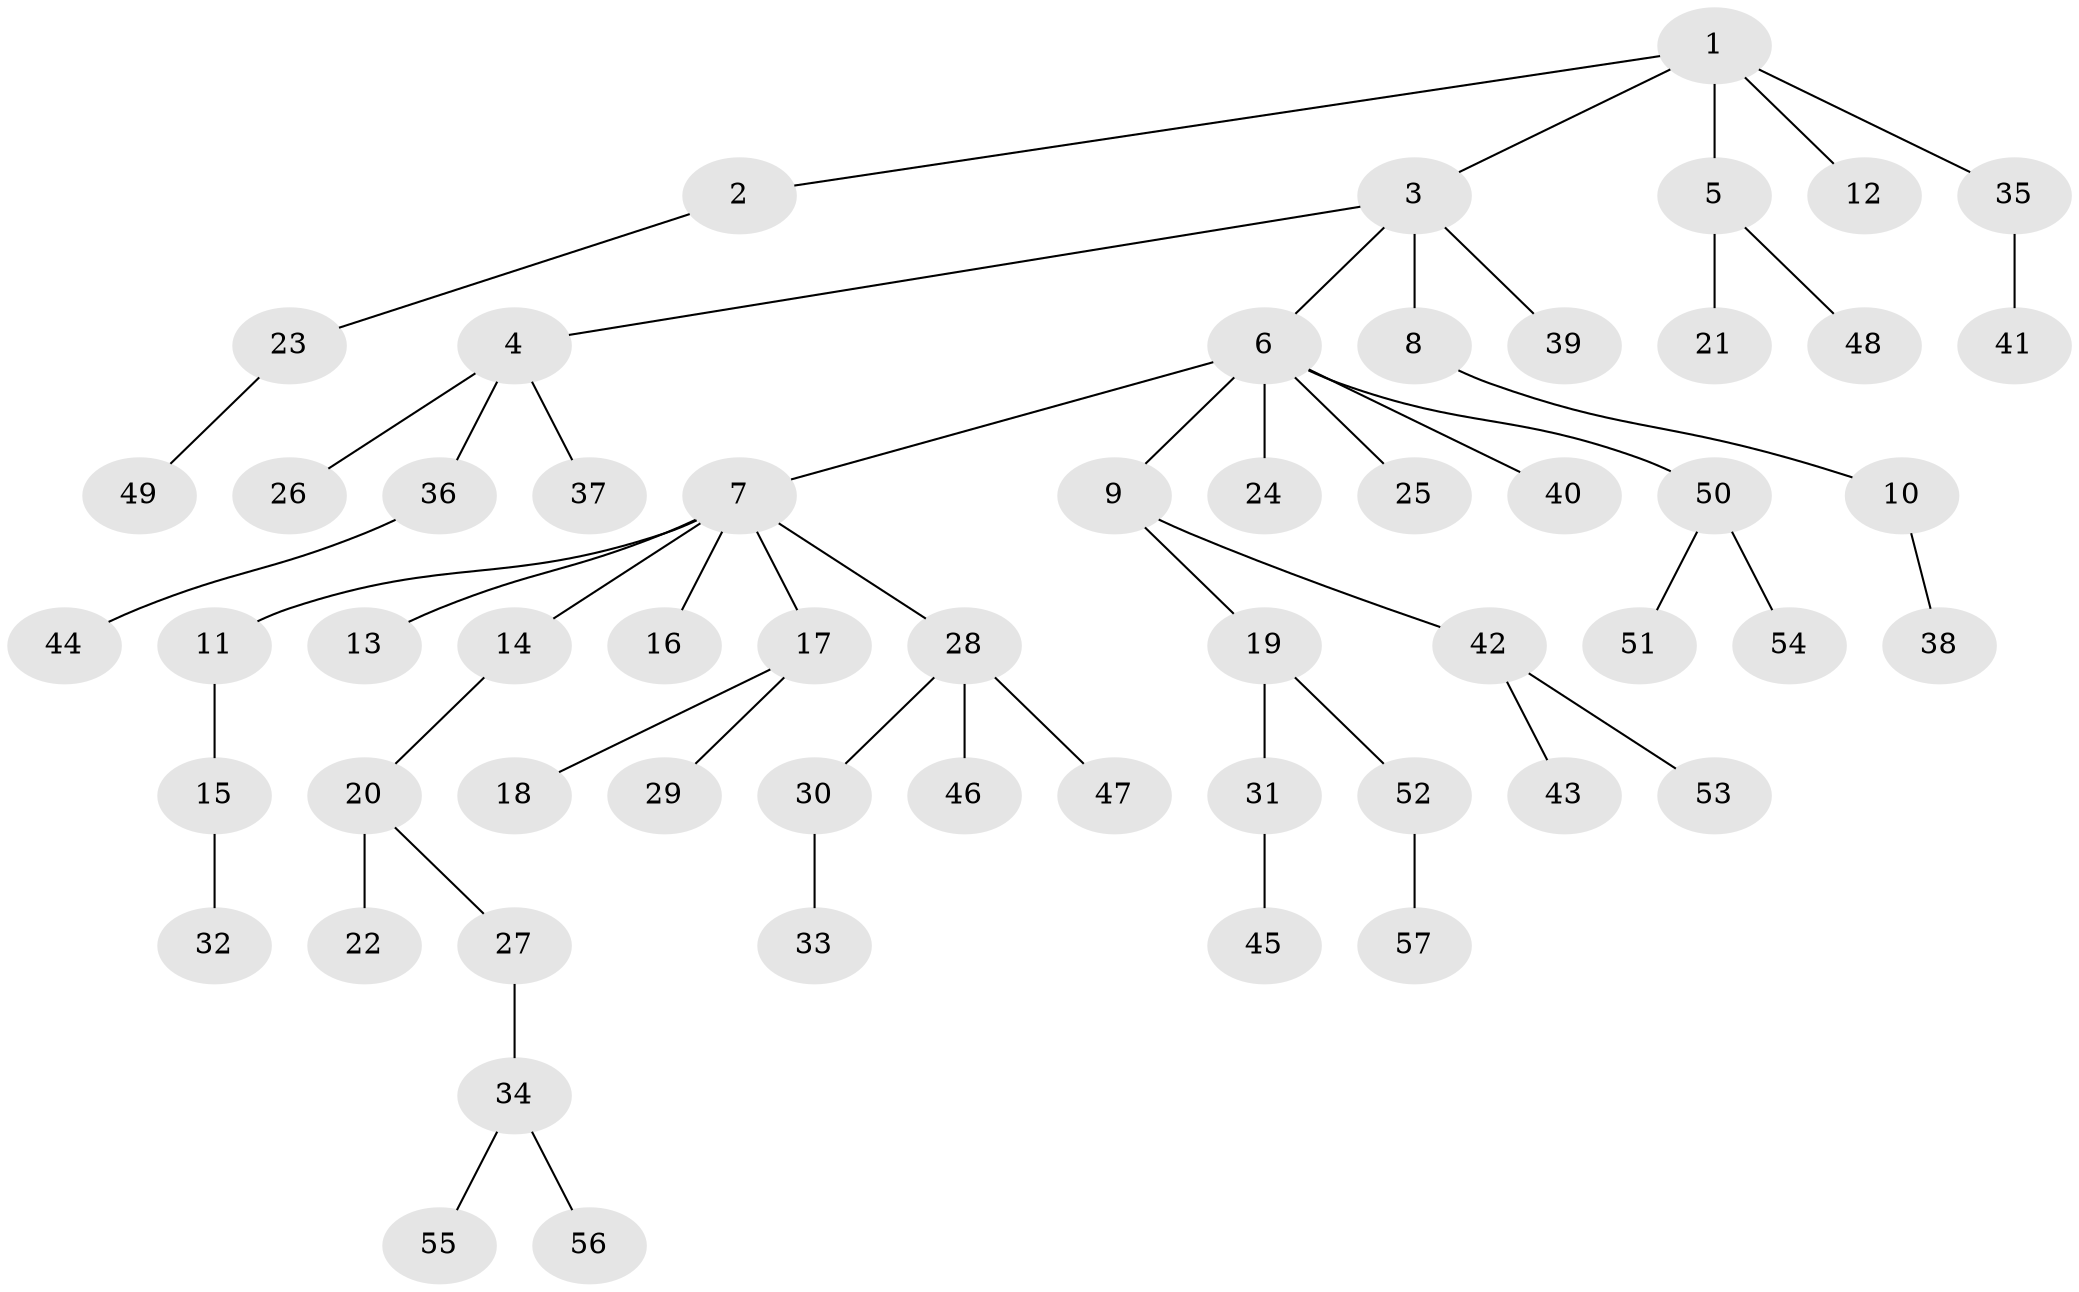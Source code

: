 // Generated by graph-tools (version 1.1) at 2025/15/03/09/25 04:15:26]
// undirected, 57 vertices, 56 edges
graph export_dot {
graph [start="1"]
  node [color=gray90,style=filled];
  1;
  2;
  3;
  4;
  5;
  6;
  7;
  8;
  9;
  10;
  11;
  12;
  13;
  14;
  15;
  16;
  17;
  18;
  19;
  20;
  21;
  22;
  23;
  24;
  25;
  26;
  27;
  28;
  29;
  30;
  31;
  32;
  33;
  34;
  35;
  36;
  37;
  38;
  39;
  40;
  41;
  42;
  43;
  44;
  45;
  46;
  47;
  48;
  49;
  50;
  51;
  52;
  53;
  54;
  55;
  56;
  57;
  1 -- 2;
  1 -- 3;
  1 -- 5;
  1 -- 12;
  1 -- 35;
  2 -- 23;
  3 -- 4;
  3 -- 6;
  3 -- 8;
  3 -- 39;
  4 -- 26;
  4 -- 36;
  4 -- 37;
  5 -- 21;
  5 -- 48;
  6 -- 7;
  6 -- 9;
  6 -- 24;
  6 -- 25;
  6 -- 40;
  6 -- 50;
  7 -- 11;
  7 -- 13;
  7 -- 14;
  7 -- 16;
  7 -- 17;
  7 -- 28;
  8 -- 10;
  9 -- 19;
  9 -- 42;
  10 -- 38;
  11 -- 15;
  14 -- 20;
  15 -- 32;
  17 -- 18;
  17 -- 29;
  19 -- 31;
  19 -- 52;
  20 -- 22;
  20 -- 27;
  23 -- 49;
  27 -- 34;
  28 -- 30;
  28 -- 46;
  28 -- 47;
  30 -- 33;
  31 -- 45;
  34 -- 55;
  34 -- 56;
  35 -- 41;
  36 -- 44;
  42 -- 43;
  42 -- 53;
  50 -- 51;
  50 -- 54;
  52 -- 57;
}
